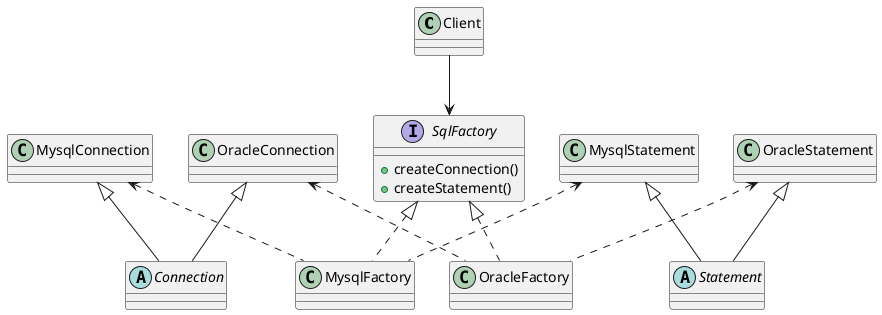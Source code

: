@startuml

class Client

interface SqlFactory{
    +createConnection()
    +createStatement()
}
class MysqlFactory
class OracleFactory

abstract Connection
abstract Statement

class MysqlConnection
class MysqlStatement

class OracleConnection
class OracleStatement

Client --> SqlFactory

SqlFactory <|.. MysqlFactory
SqlFactory <|.. OracleFactory

MysqlConnection <|-- Connection
MysqlStatement <|-- Statement

OracleConnection <|-- Connection
OracleStatement <|-- Statement

MysqlConnection <.. MysqlFactory
MysqlStatement <.. MysqlFactory

OracleConnection <.. OracleFactory
OracleStatement <.. OracleFactory



@enduml

